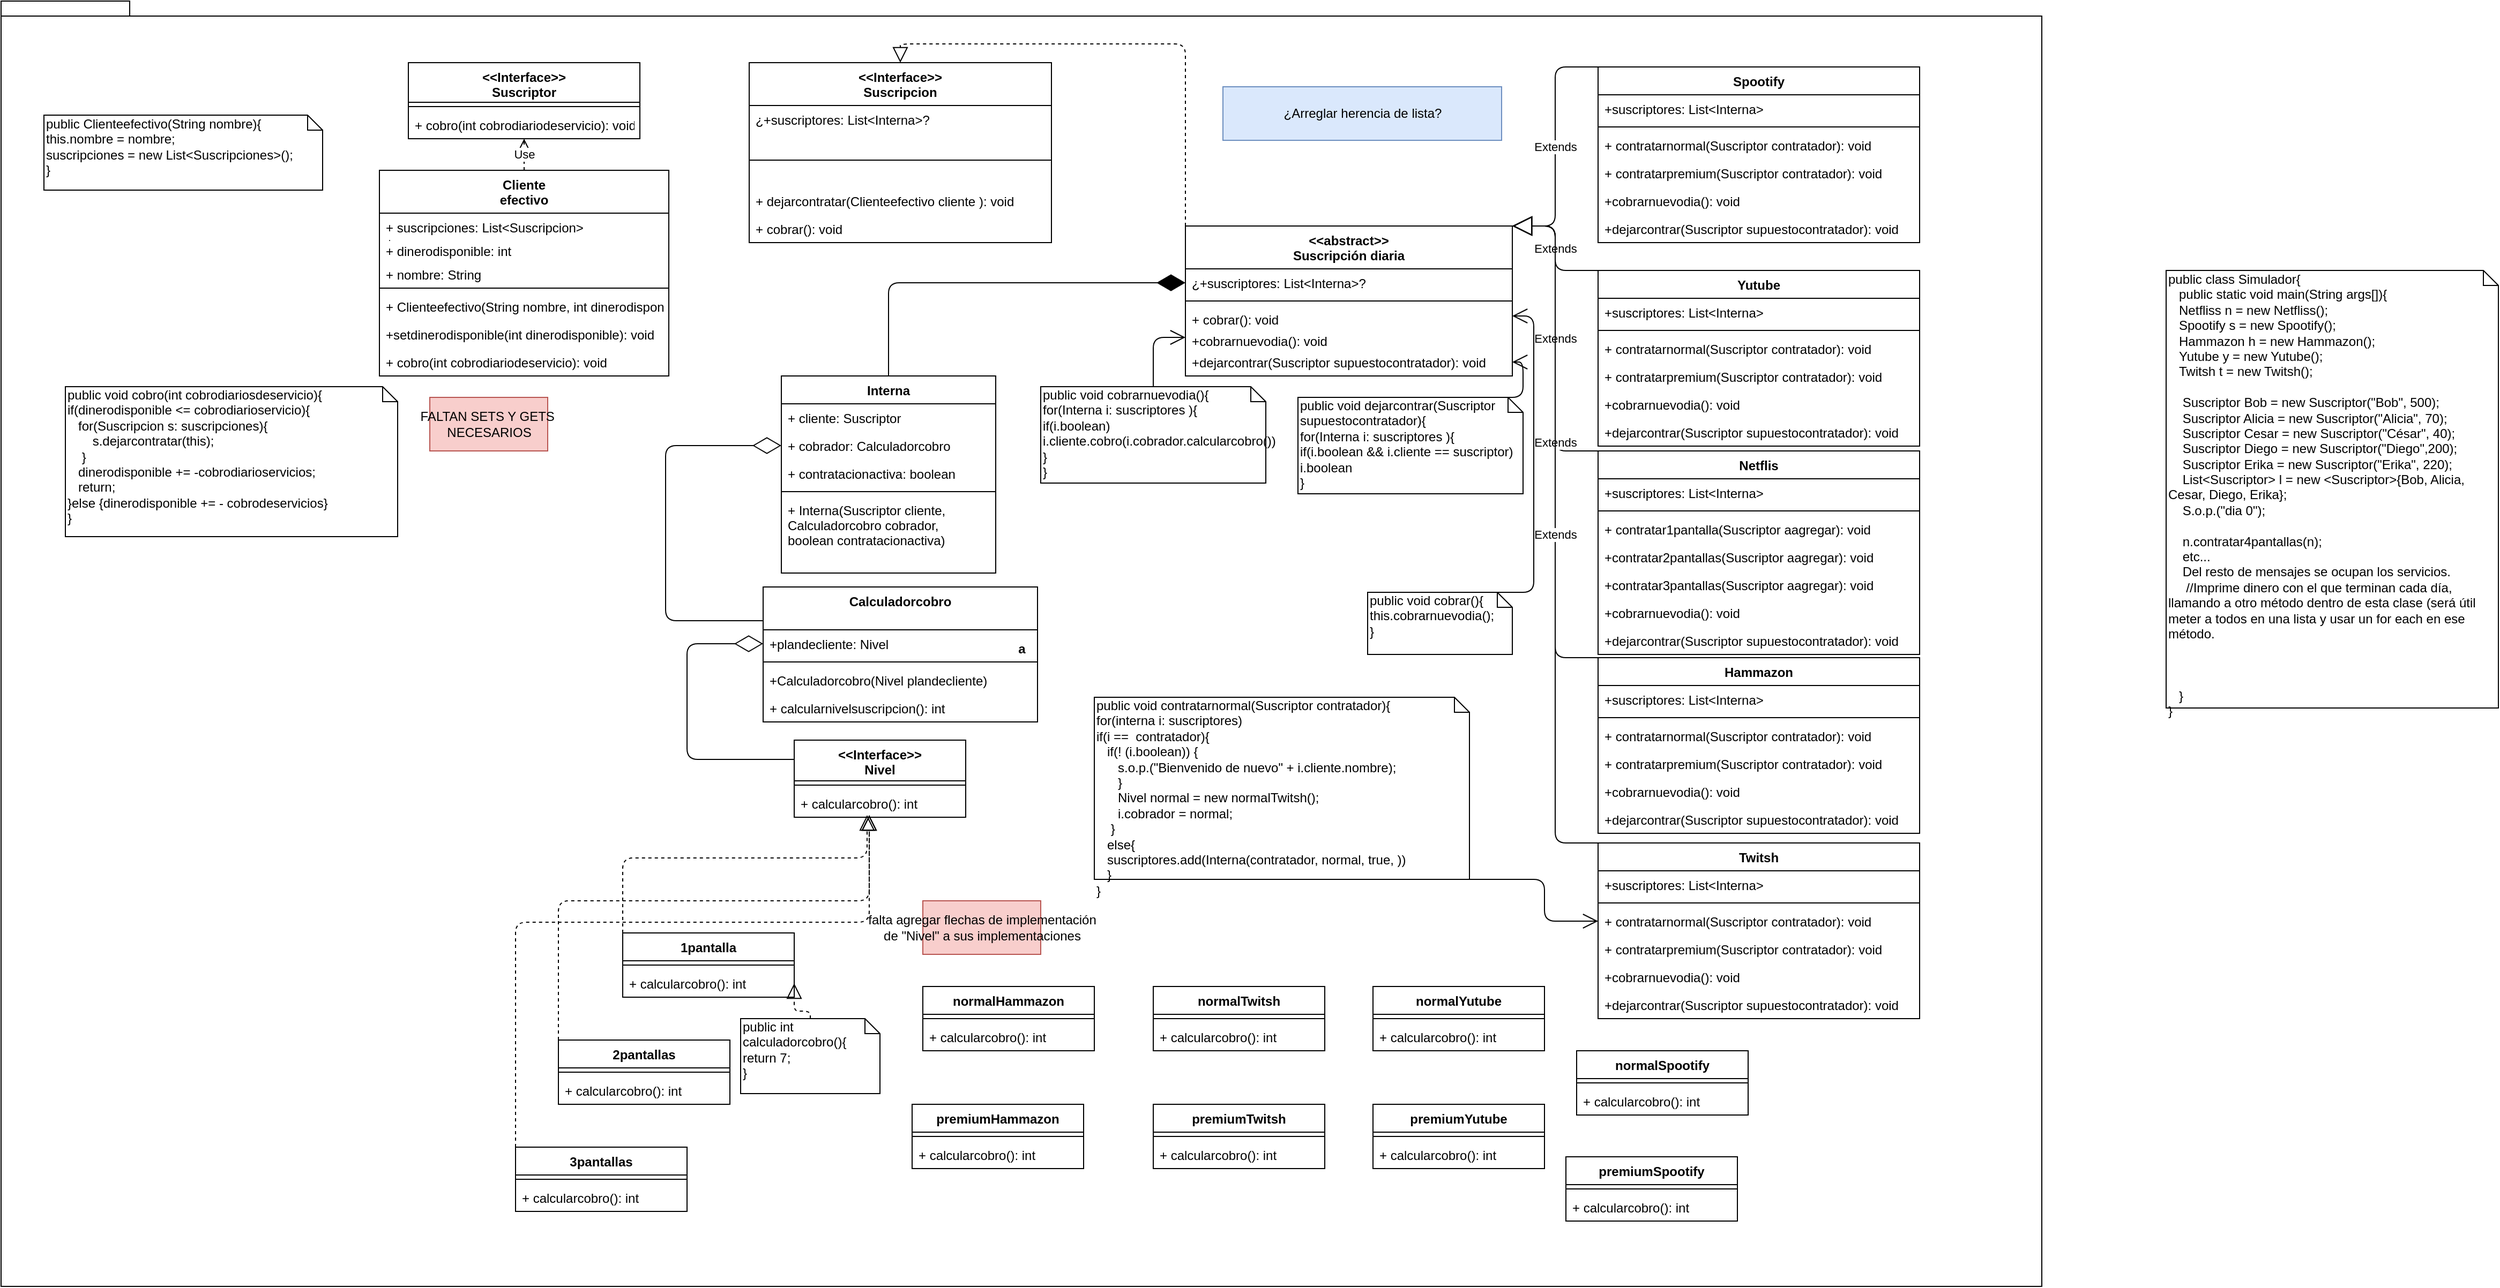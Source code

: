 <mxfile version="13.6.2" type="device"><diagram id="C5RBs43oDa-KdzZeNtuy" name="Page-1"><mxGraphModel dx="640" dy="402" grid="1" gridSize="10" guides="1" tooltips="1" connect="1" arrows="1" fold="1" page="1" pageScale="1" pageWidth="827" pageHeight="1169" math="0" shadow="0"><root><mxCell id="WIyWlLk6GJQsqaUBKTNV-0"/><mxCell id="WIyWlLk6GJQsqaUBKTNV-1" parent="WIyWlLk6GJQsqaUBKTNV-0"/><mxCell id="seJp1CUH6PUknNEyQA05-0" value="a" style="shape=folder;fontStyle=1;spacingTop=10;tabWidth=40;tabHeight=14;tabPosition=left;html=1;" parent="WIyWlLk6GJQsqaUBKTNV-1" vertex="1"><mxGeometry x="80" y="90" width="1904" height="1200" as="geometry"/></mxCell><mxCell id="seJp1CUH6PUknNEyQA05-84" value="Use" style="endArrow=open;endSize=12;dashed=1;html=1;exitX=0.5;exitY=0;exitDx=0;exitDy=0;" parent="WIyWlLk6GJQsqaUBKTNV-1" source="seJp1CUH6PUknNEyQA05-51" target="seJp1CUH6PUknNEyQA05-43" edge="1"><mxGeometry width="160" relative="1" as="geometry"><mxPoint x="1010" y="320" as="sourcePoint"/><mxPoint x="1170" y="320" as="targetPoint"/></mxGeometry></mxCell><mxCell id="1PdT752486cN9ow1aZNK-30" value="" style="endArrow=diamondThin;endFill=0;endSize=24;html=1;entryX=0;entryY=0.5;entryDx=0;entryDy=0;edgeStyle=elbowEdgeStyle;elbow=vertical;exitX=0;exitY=0.25;exitDx=0;exitDy=0;" parent="WIyWlLk6GJQsqaUBKTNV-1" source="1PdT752486cN9ow1aZNK-26" target="1PdT752486cN9ow1aZNK-23" edge="1"><mxGeometry width="160" relative="1" as="geometry"><mxPoint x="840" y="530" as="sourcePoint"/><mxPoint x="1000" y="530" as="targetPoint"/><Array as="points"><mxPoint x="720" y="740"/><mxPoint x="760" y="780"/><mxPoint x="900" y="770"/><mxPoint x="700" y="740"/><mxPoint x="970" y="770"/><mxPoint x="770" y="730"/><mxPoint x="1010" y="770"/></Array></mxGeometry></mxCell><mxCell id="1PdT752486cN9ow1aZNK-31" value="" style="endArrow=diamondThin;endFill=0;endSize=24;html=1;exitX=0;exitY=0.25;exitDx=0;exitDy=0;entryX=0;entryY=0.5;entryDx=0;entryDy=0;edgeStyle=elbowEdgeStyle;" parent="WIyWlLk6GJQsqaUBKTNV-1" source="1PdT752486cN9ow1aZNK-22" target="1PdT752486cN9ow1aZNK-16" edge="1"><mxGeometry width="160" relative="1" as="geometry"><mxPoint x="840" y="530" as="sourcePoint"/><mxPoint x="1000" y="530" as="targetPoint"/><Array as="points"><mxPoint x="700" y="600"/></Array></mxGeometry></mxCell><mxCell id="seJp1CUH6PUknNEyQA05-26" value="&lt;&lt;Interface&gt;&gt;&#10;Suscripcion" style="swimlane;fontStyle=1;align=center;verticalAlign=top;childLayout=stackLayout;horizontal=1;startSize=40;horizontalStack=0;resizeParent=1;resizeParentMax=0;resizeLast=0;collapsible=1;marginBottom=0;" parent="WIyWlLk6GJQsqaUBKTNV-1" vertex="1"><mxGeometry x="778" y="147.5" width="282" height="168" as="geometry"><mxRectangle x="778" y="192" width="110" height="58" as="alternateBounds"/></mxGeometry></mxCell><mxCell id="CevSqDJpYo1DZU9bC7BM-71" value="¿+suscriptores: List&lt;Interna&gt;?" style="text;strokeColor=none;fillColor=none;align=left;verticalAlign=top;spacingLeft=4;spacingRight=4;overflow=hidden;rotatable=0;points=[[0,0.5],[1,0.5]];portConstraint=eastwest;" parent="seJp1CUH6PUknNEyQA05-26" vertex="1"><mxGeometry y="40" width="282" height="26" as="geometry"/></mxCell><mxCell id="seJp1CUH6PUknNEyQA05-28" value="" style="line;strokeWidth=1;fillColor=none;align=left;verticalAlign=middle;spacingTop=-1;spacingLeft=3;spacingRight=3;rotatable=0;labelPosition=right;points=[];portConstraint=eastwest;" parent="seJp1CUH6PUknNEyQA05-26" vertex="1"><mxGeometry y="66" width="282" height="50" as="geometry"/></mxCell><mxCell id="seJp1CUH6PUknNEyQA05-29" value="+ dejarcontratar(Clienteefectivo cliente ): void" style="text;strokeColor=none;fillColor=none;align=left;verticalAlign=top;spacingLeft=4;spacingRight=4;overflow=hidden;rotatable=0;points=[[0,0.5],[1,0.5]];portConstraint=eastwest;" parent="seJp1CUH6PUknNEyQA05-26" vertex="1"><mxGeometry y="116" width="282" height="26" as="geometry"/></mxCell><mxCell id="seJp1CUH6PUknNEyQA05-30" value="+ cobrar(): void" style="text;strokeColor=none;fillColor=none;align=left;verticalAlign=top;spacingLeft=4;spacingRight=4;overflow=hidden;rotatable=0;points=[[0,0.5],[1,0.5]];portConstraint=eastwest;" parent="seJp1CUH6PUknNEyQA05-26" vertex="1"><mxGeometry y="142" width="282" height="26" as="geometry"/></mxCell><mxCell id="seJp1CUH6PUknNEyQA05-47" value="Yutube" style="swimlane;fontStyle=1;align=center;verticalAlign=top;childLayout=stackLayout;horizontal=1;startSize=26;horizontalStack=0;resizeParent=1;resizeParentMax=0;resizeLast=0;collapsible=1;marginBottom=0;" parent="WIyWlLk6GJQsqaUBKTNV-1" vertex="1"><mxGeometry x="1570" y="341.5" width="300" height="164" as="geometry"/></mxCell><mxCell id="CevSqDJpYo1DZU9bC7BM-73" value="+suscriptores: List&lt;Interna&gt;" style="text;strokeColor=none;fillColor=none;align=left;verticalAlign=top;spacingLeft=4;spacingRight=4;overflow=hidden;rotatable=0;points=[[0,0.5],[1,0.5]];portConstraint=eastwest;" parent="seJp1CUH6PUknNEyQA05-47" vertex="1"><mxGeometry y="26" width="300" height="26" as="geometry"/></mxCell><mxCell id="seJp1CUH6PUknNEyQA05-49" value="" style="line;strokeWidth=1;fillColor=none;align=left;verticalAlign=middle;spacingTop=-1;spacingLeft=3;spacingRight=3;rotatable=0;labelPosition=right;points=[];portConstraint=eastwest;" parent="seJp1CUH6PUknNEyQA05-47" vertex="1"><mxGeometry y="52" width="300" height="8" as="geometry"/></mxCell><mxCell id="CevSqDJpYo1DZU9bC7BM-19" value="+ contratarnormal(Suscriptor contratador): void" style="text;strokeColor=none;fillColor=none;align=left;verticalAlign=top;spacingLeft=4;spacingRight=4;overflow=hidden;rotatable=0;points=[[0,0.5],[1,0.5]];portConstraint=eastwest;" parent="seJp1CUH6PUknNEyQA05-47" vertex="1"><mxGeometry y="60" width="300" height="26" as="geometry"/></mxCell><mxCell id="CevSqDJpYo1DZU9bC7BM-20" value="+ contratarpremium(Suscriptor contratador): void" style="text;strokeColor=none;fillColor=none;align=left;verticalAlign=top;spacingLeft=4;spacingRight=4;overflow=hidden;rotatable=0;points=[[0,0.5],[1,0.5]];portConstraint=eastwest;" parent="seJp1CUH6PUknNEyQA05-47" vertex="1"><mxGeometry y="86" width="300" height="26" as="geometry"/></mxCell><mxCell id="CevSqDJpYo1DZU9bC7BM-104" value="+cobrarnuevodia(): void" style="text;strokeColor=none;fillColor=none;align=left;verticalAlign=top;spacingLeft=4;spacingRight=4;overflow=hidden;rotatable=0;points=[[0,0.5],[1,0.5]];portConstraint=eastwest;" parent="seJp1CUH6PUknNEyQA05-47" vertex="1"><mxGeometry y="112" width="300" height="26" as="geometry"/></mxCell><mxCell id="CevSqDJpYo1DZU9bC7BM-112" value="+dejarcontrar(Suscriptor supuestocontratador): void" style="text;strokeColor=none;fillColor=none;align=left;verticalAlign=top;spacingLeft=4;spacingRight=4;overflow=hidden;rotatable=0;points=[[0,0.5],[1,0.5]];portConstraint=eastwest;" parent="seJp1CUH6PUknNEyQA05-47" vertex="1"><mxGeometry y="138" width="300" height="26" as="geometry"/></mxCell><mxCell id="seJp1CUH6PUknNEyQA05-35" value="Spootify" style="swimlane;fontStyle=1;align=center;verticalAlign=top;childLayout=stackLayout;horizontal=1;startSize=26;horizontalStack=0;resizeParent=1;resizeParentMax=0;resizeLast=0;collapsible=1;marginBottom=0;" parent="WIyWlLk6GJQsqaUBKTNV-1" vertex="1"><mxGeometry x="1570" y="151.5" width="300" height="164" as="geometry"/></mxCell><mxCell id="CevSqDJpYo1DZU9bC7BM-72" value="+suscriptores: List&lt;Interna&gt;" style="text;strokeColor=none;fillColor=none;align=left;verticalAlign=top;spacingLeft=4;spacingRight=4;overflow=hidden;rotatable=0;points=[[0,0.5],[1,0.5]];portConstraint=eastwest;" parent="seJp1CUH6PUknNEyQA05-35" vertex="1"><mxGeometry y="26" width="300" height="26" as="geometry"/></mxCell><mxCell id="seJp1CUH6PUknNEyQA05-37" value="" style="line;strokeWidth=1;fillColor=none;align=left;verticalAlign=middle;spacingTop=-1;spacingLeft=3;spacingRight=3;rotatable=0;labelPosition=right;points=[];portConstraint=eastwest;" parent="seJp1CUH6PUknNEyQA05-35" vertex="1"><mxGeometry y="52" width="300" height="8" as="geometry"/></mxCell><mxCell id="CevSqDJpYo1DZU9bC7BM-18" value="+ contratarnormal(Suscriptor contratador): void" style="text;strokeColor=none;fillColor=none;align=left;verticalAlign=top;spacingLeft=4;spacingRight=4;overflow=hidden;rotatable=0;points=[[0,0.5],[1,0.5]];portConstraint=eastwest;" parent="seJp1CUH6PUknNEyQA05-35" vertex="1"><mxGeometry y="60" width="300" height="26" as="geometry"/></mxCell><mxCell id="CevSqDJpYo1DZU9bC7BM-17" value="+ contratarpremium(Suscriptor contratador): void" style="text;strokeColor=none;fillColor=none;align=left;verticalAlign=top;spacingLeft=4;spacingRight=4;overflow=hidden;rotatable=0;points=[[0,0.5],[1,0.5]];portConstraint=eastwest;" parent="seJp1CUH6PUknNEyQA05-35" vertex="1"><mxGeometry y="86" width="300" height="26" as="geometry"/></mxCell><mxCell id="CevSqDJpYo1DZU9bC7BM-106" value="+cobrarnuevodia(): void" style="text;strokeColor=none;fillColor=none;align=left;verticalAlign=top;spacingLeft=4;spacingRight=4;overflow=hidden;rotatable=0;points=[[0,0.5],[1,0.5]];portConstraint=eastwest;" parent="seJp1CUH6PUknNEyQA05-35" vertex="1"><mxGeometry y="112" width="300" height="26" as="geometry"/></mxCell><mxCell id="CevSqDJpYo1DZU9bC7BM-113" value="+dejarcontrar(Suscriptor supuestocontratador): void" style="text;strokeColor=none;fillColor=none;align=left;verticalAlign=top;spacingLeft=4;spacingRight=4;overflow=hidden;rotatable=0;points=[[0,0.5],[1,0.5]];portConstraint=eastwest;" parent="seJp1CUH6PUknNEyQA05-35" vertex="1"><mxGeometry y="138" width="300" height="26" as="geometry"/></mxCell><mxCell id="1PdT752486cN9ow1aZNK-32" value="1pantalla" style="swimlane;fontStyle=1;align=center;verticalAlign=top;childLayout=stackLayout;horizontal=1;startSize=26;horizontalStack=0;resizeParent=1;resizeParentMax=0;resizeLast=0;collapsible=1;marginBottom=0;" parent="WIyWlLk6GJQsqaUBKTNV-1" vertex="1"><mxGeometry x="660" y="960" width="160" height="60" as="geometry"/></mxCell><mxCell id="1PdT752486cN9ow1aZNK-34" value="" style="line;strokeWidth=1;fillColor=none;align=left;verticalAlign=middle;spacingTop=-1;spacingLeft=3;spacingRight=3;rotatable=0;labelPosition=right;points=[];portConstraint=eastwest;" parent="1PdT752486cN9ow1aZNK-32" vertex="1"><mxGeometry y="26" width="160" height="8" as="geometry"/></mxCell><mxCell id="1PdT752486cN9ow1aZNK-35" value="+ calcularcobro(): int" style="text;strokeColor=none;fillColor=none;align=left;verticalAlign=top;spacingLeft=4;spacingRight=4;overflow=hidden;rotatable=0;points=[[0,0.5],[1,0.5]];portConstraint=eastwest;" parent="1PdT752486cN9ow1aZNK-32" vertex="1"><mxGeometry y="34" width="160" height="26" as="geometry"/></mxCell><mxCell id="seJp1CUH6PUknNEyQA05-43" value="&lt;&lt;Interface&gt;&gt;&#10;Suscriptor" style="swimlane;fontStyle=1;align=center;verticalAlign=top;childLayout=stackLayout;horizontal=1;startSize=37;horizontalStack=0;resizeParent=1;resizeParentMax=0;resizeLast=0;collapsible=1;marginBottom=0;" parent="WIyWlLk6GJQsqaUBKTNV-1" vertex="1"><mxGeometry x="460" y="147.5" width="216" height="71" as="geometry"/></mxCell><mxCell id="seJp1CUH6PUknNEyQA05-45" value="" style="line;strokeWidth=1;fillColor=none;align=left;verticalAlign=middle;spacingTop=-1;spacingLeft=3;spacingRight=3;rotatable=0;labelPosition=right;points=[];portConstraint=eastwest;" parent="seJp1CUH6PUknNEyQA05-43" vertex="1"><mxGeometry y="37" width="216" height="8" as="geometry"/></mxCell><mxCell id="seJp1CUH6PUknNEyQA05-46" value="+ cobro(int cobrodiariodeservicio): void" style="text;strokeColor=none;fillColor=none;align=left;verticalAlign=top;spacingLeft=4;spacingRight=4;overflow=hidden;rotatable=0;points=[[0,0.5],[1,0.5]];portConstraint=eastwest;" parent="seJp1CUH6PUknNEyQA05-43" vertex="1"><mxGeometry y="45" width="216" height="26" as="geometry"/></mxCell><mxCell id="seJp1CUH6PUknNEyQA05-51" value="Cliente&#10;efectivo" style="swimlane;fontStyle=1;align=center;verticalAlign=top;childLayout=stackLayout;horizontal=1;startSize=40;horizontalStack=0;resizeParent=1;resizeParentMax=0;resizeLast=0;collapsible=1;marginBottom=0;" parent="WIyWlLk6GJQsqaUBKTNV-1" vertex="1"><mxGeometry x="433" y="248" width="270" height="192" as="geometry"/></mxCell><mxCell id="seJp1CUH6PUknNEyQA05-52" value="+ suscripciones: List&lt;Suscripcion&gt;&#10;+&#10;" style="text;strokeColor=none;fillColor=none;align=left;verticalAlign=top;spacingLeft=4;spacingRight=4;overflow=hidden;rotatable=0;points=[[0,0.5],[1,0.5]];portConstraint=eastwest;" parent="seJp1CUH6PUknNEyQA05-51" vertex="1"><mxGeometry y="40" width="270" height="22" as="geometry"/></mxCell><mxCell id="1PdT752486cN9ow1aZNK-65" value="+ dinerodisponible: int" style="text;strokeColor=none;fillColor=none;align=left;verticalAlign=top;spacingLeft=4;spacingRight=4;overflow=hidden;rotatable=0;points=[[0,0.5],[1,0.5]];portConstraint=eastwest;" parent="seJp1CUH6PUknNEyQA05-51" vertex="1"><mxGeometry y="62" width="270" height="22" as="geometry"/></mxCell><mxCell id="1PdT752486cN9ow1aZNK-66" value="+ nombre: String" style="text;strokeColor=none;fillColor=none;align=left;verticalAlign=top;spacingLeft=4;spacingRight=4;overflow=hidden;rotatable=0;points=[[0,0.5],[1,0.5]];portConstraint=eastwest;" parent="seJp1CUH6PUknNEyQA05-51" vertex="1"><mxGeometry y="84" width="270" height="22" as="geometry"/></mxCell><mxCell id="seJp1CUH6PUknNEyQA05-53" value="" style="line;strokeWidth=1;fillColor=none;align=left;verticalAlign=middle;spacingTop=-1;spacingLeft=3;spacingRight=3;rotatable=0;labelPosition=right;points=[];portConstraint=eastwest;" parent="seJp1CUH6PUknNEyQA05-51" vertex="1"><mxGeometry y="106" width="270" height="8" as="geometry"/></mxCell><mxCell id="seJp1CUH6PUknNEyQA05-54" value="+ Clienteefectivo(String nombre, int dinerodisponible)" style="text;strokeColor=none;fillColor=none;align=left;verticalAlign=top;spacingLeft=4;spacingRight=4;overflow=hidden;rotatable=0;points=[[0,0.5],[1,0.5]];portConstraint=eastwest;" parent="seJp1CUH6PUknNEyQA05-51" vertex="1"><mxGeometry y="114" width="270" height="26" as="geometry"/></mxCell><mxCell id="1PdT752486cN9ow1aZNK-67" value="+setdinerodisponible(int dinerodisponible): void" style="text;strokeColor=none;fillColor=none;align=left;verticalAlign=top;spacingLeft=4;spacingRight=4;overflow=hidden;rotatable=0;points=[[0,0.5],[1,0.5]];portConstraint=eastwest;" parent="seJp1CUH6PUknNEyQA05-51" vertex="1"><mxGeometry y="140" width="270" height="26" as="geometry"/></mxCell><mxCell id="CevSqDJpYo1DZU9bC7BM-14" value="+ cobro(int cobrodiariodeservicio): void" style="text;strokeColor=none;fillColor=none;align=left;verticalAlign=top;spacingLeft=4;spacingRight=4;overflow=hidden;rotatable=0;points=[[0,0.5],[1,0.5]];portConstraint=eastwest;" parent="seJp1CUH6PUknNEyQA05-51" vertex="1"><mxGeometry y="166" width="270" height="26" as="geometry"/></mxCell><mxCell id="1PdT752486cN9ow1aZNK-44" value="public int calculadorcobro(){&lt;br&gt;return 7;&lt;br&gt;}" style="shape=note;whiteSpace=wrap;html=1;size=14;verticalAlign=top;align=left;spacingTop=-6;" parent="WIyWlLk6GJQsqaUBKTNV-1" vertex="1"><mxGeometry x="770" y="1040" width="130" height="70" as="geometry"/></mxCell><mxCell id="1PdT752486cN9ow1aZNK-45" value="" style="endArrow=block;dashed=1;endFill=0;endSize=12;html=1;exitX=0.5;exitY=0;exitDx=0;exitDy=0;exitPerimeter=0;entryX=1;entryY=0.5;entryDx=0;entryDy=0;edgeStyle=elbowEdgeStyle;elbow=vertical;" parent="WIyWlLk6GJQsqaUBKTNV-1" source="1PdT752486cN9ow1aZNK-44" target="1PdT752486cN9ow1aZNK-35" edge="1"><mxGeometry width="160" relative="1" as="geometry"><mxPoint x="680" y="1050" as="sourcePoint"/><mxPoint x="840" y="1050" as="targetPoint"/><Array as="points"><mxPoint x="860" y="1033"/><mxPoint x="750" y="1050"/></Array></mxGeometry></mxCell><mxCell id="1PdT752486cN9ow1aZNK-46" value="" style="endArrow=block;dashed=1;endFill=0;endSize=12;html=1;exitX=0;exitY=0;exitDx=0;exitDy=0;edgeStyle=elbowEdgeStyle;elbow=vertical;" parent="WIyWlLk6GJQsqaUBKTNV-1" source="1PdT752486cN9ow1aZNK-32" edge="1"><mxGeometry width="160" relative="1" as="geometry"><mxPoint x="910" y="940" as="sourcePoint"/><mxPoint x="888" y="850" as="targetPoint"/><Array as="points"><mxPoint x="790" y="890"/></Array></mxGeometry></mxCell><mxCell id="1PdT752486cN9ow1aZNK-47" value="" style="endArrow=block;dashed=1;endFill=0;endSize=12;html=1;exitX=0;exitY=0;exitDx=0;exitDy=0;edgeStyle=elbowEdgeStyle;elbow=vertical;" parent="WIyWlLk6GJQsqaUBKTNV-1" source="1PdT752486cN9ow1aZNK-36" edge="1"><mxGeometry width="160" relative="1" as="geometry"><mxPoint x="910" y="940" as="sourcePoint"/><mxPoint x="890" y="850" as="targetPoint"/><Array as="points"><mxPoint x="650" y="930"/></Array></mxGeometry></mxCell><mxCell id="1PdT752486cN9ow1aZNK-36" value="2pantallas" style="swimlane;fontStyle=1;align=center;verticalAlign=top;childLayout=stackLayout;horizontal=1;startSize=26;horizontalStack=0;resizeParent=1;resizeParentMax=0;resizeLast=0;collapsible=1;marginBottom=0;" parent="WIyWlLk6GJQsqaUBKTNV-1" vertex="1"><mxGeometry x="600" y="1060" width="160" height="60" as="geometry"/></mxCell><mxCell id="1PdT752486cN9ow1aZNK-38" value="" style="line;strokeWidth=1;fillColor=none;align=left;verticalAlign=middle;spacingTop=-1;spacingLeft=3;spacingRight=3;rotatable=0;labelPosition=right;points=[];portConstraint=eastwest;" parent="1PdT752486cN9ow1aZNK-36" vertex="1"><mxGeometry y="26" width="160" height="8" as="geometry"/></mxCell><mxCell id="1PdT752486cN9ow1aZNK-62" value="+ calcularcobro(): int" style="text;strokeColor=none;fillColor=none;align=left;verticalAlign=top;spacingLeft=4;spacingRight=4;overflow=hidden;rotatable=0;points=[[0,0.5],[1,0.5]];portConstraint=eastwest;" parent="1PdT752486cN9ow1aZNK-36" vertex="1"><mxGeometry y="34" width="160" height="26" as="geometry"/></mxCell><mxCell id="seJp1CUH6PUknNEyQA05-22" value="Netflis" style="swimlane;fontStyle=1;align=center;verticalAlign=top;childLayout=stackLayout;horizontal=1;startSize=26;horizontalStack=0;resizeParent=1;resizeParentMax=0;resizeLast=0;collapsible=1;marginBottom=0;" parent="WIyWlLk6GJQsqaUBKTNV-1" vertex="1"><mxGeometry x="1570" y="510" width="300" height="190" as="geometry"/></mxCell><mxCell id="CevSqDJpYo1DZU9bC7BM-22" value="+suscriptores: List&lt;Interna&gt;" style="text;strokeColor=none;fillColor=none;align=left;verticalAlign=top;spacingLeft=4;spacingRight=4;overflow=hidden;rotatable=0;points=[[0,0.5],[1,0.5]];portConstraint=eastwest;" parent="seJp1CUH6PUknNEyQA05-22" vertex="1"><mxGeometry y="26" width="300" height="26" as="geometry"/></mxCell><mxCell id="seJp1CUH6PUknNEyQA05-24" value="" style="line;strokeWidth=1;fillColor=none;align=left;verticalAlign=middle;spacingTop=-1;spacingLeft=3;spacingRight=3;rotatable=0;labelPosition=right;points=[];portConstraint=eastwest;" parent="seJp1CUH6PUknNEyQA05-22" vertex="1"><mxGeometry y="52" width="300" height="8" as="geometry"/></mxCell><mxCell id="seJp1CUH6PUknNEyQA05-25" value="+ contratar1pantalla(Suscriptor aagregar): void&#10;&#10;&#10;&#10;" style="text;strokeColor=none;fillColor=none;align=left;verticalAlign=top;spacingLeft=4;spacingRight=4;overflow=hidden;rotatable=0;points=[[0,0.5],[1,0.5]];portConstraint=eastwest;" parent="seJp1CUH6PUknNEyQA05-22" vertex="1"><mxGeometry y="60" width="300" height="26" as="geometry"/></mxCell><mxCell id="1PdT752486cN9ow1aZNK-55" value="+contratar2pantallas(Suscriptor aagregar): void" style="text;strokeColor=none;fillColor=none;align=left;verticalAlign=top;spacingLeft=4;spacingRight=4;overflow=hidden;rotatable=0;points=[[0,0.5],[1,0.5]];portConstraint=eastwest;" parent="seJp1CUH6PUknNEyQA05-22" vertex="1"><mxGeometry y="86" width="300" height="26" as="geometry"/></mxCell><mxCell id="1PdT752486cN9ow1aZNK-56" value="+contratar3pantallas(Suscriptor aagregar): void" style="text;strokeColor=none;fillColor=none;align=left;verticalAlign=top;spacingLeft=4;spacingRight=4;overflow=hidden;rotatable=0;points=[[0,0.5],[1,0.5]];portConstraint=eastwest;" parent="seJp1CUH6PUknNEyQA05-22" vertex="1"><mxGeometry y="112" width="300" height="26" as="geometry"/></mxCell><mxCell id="CevSqDJpYo1DZU9bC7BM-107" value="+cobrarnuevodia(): void" style="text;strokeColor=none;fillColor=none;align=left;verticalAlign=top;spacingLeft=4;spacingRight=4;overflow=hidden;rotatable=0;points=[[0,0.5],[1,0.5]];portConstraint=eastwest;" parent="seJp1CUH6PUknNEyQA05-22" vertex="1"><mxGeometry y="138" width="300" height="26" as="geometry"/></mxCell><mxCell id="1PdT752486cN9ow1aZNK-57" value="+dejarcontrar(Suscriptor supuestocontratador): void" style="text;strokeColor=none;fillColor=none;align=left;verticalAlign=top;spacingLeft=4;spacingRight=4;overflow=hidden;rotatable=0;points=[[0,0.5],[1,0.5]];portConstraint=eastwest;" parent="seJp1CUH6PUknNEyQA05-22" vertex="1"><mxGeometry y="164" width="300" height="26" as="geometry"/></mxCell><mxCell id="CevSqDJpYo1DZU9bC7BM-79" value="&lt;&lt;abstract&gt;&gt;&#10;Suscripción diaria&#10;" style="swimlane;fontStyle=1;align=center;verticalAlign=top;childLayout=stackLayout;horizontal=1;startSize=40;horizontalStack=0;resizeParent=1;resizeParentMax=0;resizeLast=0;collapsible=1;marginBottom=0;" parent="WIyWlLk6GJQsqaUBKTNV-1" vertex="1"><mxGeometry x="1185" y="300" width="305" height="140" as="geometry"/></mxCell><mxCell id="CevSqDJpYo1DZU9bC7BM-83" value="¿+suscriptores: List&lt;Interna&gt;?" style="text;strokeColor=none;fillColor=none;align=left;verticalAlign=top;spacingLeft=4;spacingRight=4;overflow=hidden;rotatable=0;points=[[0,0.5],[1,0.5]];portConstraint=eastwest;" parent="CevSqDJpYo1DZU9bC7BM-79" vertex="1"><mxGeometry y="40" width="305" height="26" as="geometry"/></mxCell><mxCell id="CevSqDJpYo1DZU9bC7BM-81" value="" style="line;strokeWidth=1;fillColor=none;align=left;verticalAlign=middle;spacingTop=-1;spacingLeft=3;spacingRight=3;rotatable=0;labelPosition=right;points=[];portConstraint=eastwest;" parent="CevSqDJpYo1DZU9bC7BM-79" vertex="1"><mxGeometry y="66" width="305" height="8" as="geometry"/></mxCell><mxCell id="CevSqDJpYo1DZU9bC7BM-82" value="+ cobrar(): void&#10;" style="text;strokeColor=none;fillColor=none;align=left;verticalAlign=top;spacingLeft=4;spacingRight=4;overflow=hidden;rotatable=0;points=[[0,0.5],[1,0.5]];portConstraint=eastwest;" parent="CevSqDJpYo1DZU9bC7BM-79" vertex="1"><mxGeometry y="74" width="305" height="20" as="geometry"/></mxCell><mxCell id="CevSqDJpYo1DZU9bC7BM-86" value="+cobrarnuevodia(): void" style="text;strokeColor=none;fillColor=none;align=left;verticalAlign=top;spacingLeft=4;spacingRight=4;overflow=hidden;rotatable=0;points=[[0,0.5],[1,0.5]];portConstraint=eastwest;" parent="CevSqDJpYo1DZU9bC7BM-79" vertex="1"><mxGeometry y="94" width="305" height="20" as="geometry"/></mxCell><mxCell id="CevSqDJpYo1DZU9bC7BM-116" value="+dejarcontrar(Suscriptor supuestocontratador): void" style="text;strokeColor=none;fillColor=none;align=left;verticalAlign=top;spacingLeft=4;spacingRight=4;overflow=hidden;rotatable=0;points=[[0,0.5],[1,0.5]];portConstraint=eastwest;" parent="CevSqDJpYo1DZU9bC7BM-79" vertex="1"><mxGeometry y="114" width="305" height="26" as="geometry"/></mxCell><mxCell id="1PdT752486cN9ow1aZNK-40" value="3pantallas" style="swimlane;fontStyle=1;align=center;verticalAlign=top;childLayout=stackLayout;horizontal=1;startSize=26;horizontalStack=0;resizeParent=1;resizeParentMax=0;resizeLast=0;collapsible=1;marginBottom=0;" parent="WIyWlLk6GJQsqaUBKTNV-1" vertex="1"><mxGeometry x="560" y="1160" width="160" height="60" as="geometry"/></mxCell><mxCell id="1PdT752486cN9ow1aZNK-42" value="" style="line;strokeWidth=1;fillColor=none;align=left;verticalAlign=middle;spacingTop=-1;spacingLeft=3;spacingRight=3;rotatable=0;labelPosition=right;points=[];portConstraint=eastwest;" parent="1PdT752486cN9ow1aZNK-40" vertex="1"><mxGeometry y="26" width="160" height="8" as="geometry"/></mxCell><mxCell id="1PdT752486cN9ow1aZNK-63" value="+ calcularcobro(): int" style="text;strokeColor=none;fillColor=none;align=left;verticalAlign=top;spacingLeft=4;spacingRight=4;overflow=hidden;rotatable=0;points=[[0,0.5],[1,0.5]];portConstraint=eastwest;" parent="1PdT752486cN9ow1aZNK-40" vertex="1"><mxGeometry y="34" width="160" height="26" as="geometry"/></mxCell><mxCell id="1PdT752486cN9ow1aZNK-48" value="" style="endArrow=block;dashed=1;endFill=0;endSize=12;html=1;exitX=0;exitY=0;exitDx=0;exitDy=0;edgeStyle=elbowEdgeStyle;elbow=vertical;" parent="WIyWlLk6GJQsqaUBKTNV-1" source="1PdT752486cN9ow1aZNK-40" edge="1"><mxGeometry width="160" relative="1" as="geometry"><mxPoint x="910" y="940" as="sourcePoint"/><mxPoint x="890" y="850" as="targetPoint"/><Array as="points"><mxPoint x="730" y="950"/></Array></mxGeometry></mxCell><mxCell id="CevSqDJpYo1DZU9bC7BM-0" value="&lt;span&gt;public Clienteefectivo(String nombre){&lt;br&gt;this.nombre = nombre;&lt;br&gt;suscripciones = new List&amp;lt;Suscripciones&amp;gt;();&lt;br&gt;}&lt;br&gt;&lt;/span&gt;" style="shape=note;whiteSpace=wrap;html=1;size=14;verticalAlign=top;align=left;spacingTop=-6;" parent="WIyWlLk6GJQsqaUBKTNV-1" vertex="1"><mxGeometry x="120" y="196.5" width="260" height="70" as="geometry"/></mxCell><mxCell id="CevSqDJpYo1DZU9bC7BM-5" value="FALTAN SETS Y GETS&amp;nbsp;&lt;br&gt;NECESARIOS" style="html=1;fillColor=#f8cecc;strokeColor=#b85450;" parent="WIyWlLk6GJQsqaUBKTNV-1" vertex="1"><mxGeometry x="480" y="460" width="110" height="50" as="geometry"/></mxCell><mxCell id="CevSqDJpYo1DZU9bC7BM-8" value="Interna" style="swimlane;fontStyle=1;align=center;verticalAlign=top;childLayout=stackLayout;horizontal=1;startSize=26;horizontalStack=0;resizeParent=1;resizeParentMax=0;resizeLast=0;collapsible=1;marginBottom=0;" parent="WIyWlLk6GJQsqaUBKTNV-1" vertex="1"><mxGeometry x="808" y="440" width="200" height="184" as="geometry"/></mxCell><mxCell id="1PdT752486cN9ow1aZNK-13" value="+ cliente: Suscriptor" style="text;strokeColor=none;fillColor=none;align=left;verticalAlign=top;spacingLeft=4;spacingRight=4;overflow=hidden;rotatable=0;points=[[0,0.5],[1,0.5]];portConstraint=eastwest;" parent="CevSqDJpYo1DZU9bC7BM-8" vertex="1"><mxGeometry y="26" width="200" height="26" as="geometry"/></mxCell><mxCell id="1PdT752486cN9ow1aZNK-16" value="+ cobrador: Calculadorcobro" style="text;strokeColor=none;fillColor=none;align=left;verticalAlign=top;spacingLeft=4;spacingRight=4;overflow=hidden;rotatable=0;points=[[0,0.5],[1,0.5]];portConstraint=eastwest;" parent="CevSqDJpYo1DZU9bC7BM-8" vertex="1"><mxGeometry y="52" width="200" height="26" as="geometry"/></mxCell><mxCell id="1PdT752486cN9ow1aZNK-14" value="+ contratacionactiva: boolean" style="text;strokeColor=none;fillColor=none;align=left;verticalAlign=top;spacingLeft=4;spacingRight=4;overflow=hidden;rotatable=0;points=[[0,0.5],[1,0.5]];portConstraint=eastwest;" parent="CevSqDJpYo1DZU9bC7BM-8" vertex="1"><mxGeometry y="78" width="200" height="26" as="geometry"/></mxCell><mxCell id="CevSqDJpYo1DZU9bC7BM-10" value="" style="line;strokeWidth=1;fillColor=none;align=left;verticalAlign=middle;spacingTop=-1;spacingLeft=3;spacingRight=3;rotatable=0;labelPosition=right;points=[];portConstraint=eastwest;" parent="CevSqDJpYo1DZU9bC7BM-8" vertex="1"><mxGeometry y="104" width="200" height="8" as="geometry"/></mxCell><mxCell id="CevSqDJpYo1DZU9bC7BM-12" value="+ Interna(Suscriptor cliente, &#10;Calculadorcobro cobrador, &#10;boolean contratacionactiva)" style="text;strokeColor=none;fillColor=none;align=left;verticalAlign=top;spacingLeft=4;spacingRight=4;overflow=hidden;rotatable=0;points=[[0,0.5],[1,0.5]];portConstraint=eastwest;" parent="CevSqDJpYo1DZU9bC7BM-8" vertex="1"><mxGeometry y="112" width="200" height="72" as="geometry"/></mxCell><mxCell id="CevSqDJpYo1DZU9bC7BM-57" value="premiumHammazon" style="swimlane;fontStyle=1;align=center;verticalAlign=top;childLayout=stackLayout;horizontal=1;startSize=26;horizontalStack=0;resizeParent=1;resizeParentMax=0;resizeLast=0;collapsible=1;marginBottom=0;" parent="WIyWlLk6GJQsqaUBKTNV-1" vertex="1"><mxGeometry x="930" y="1120" width="160" height="60" as="geometry"/></mxCell><mxCell id="CevSqDJpYo1DZU9bC7BM-58" value="" style="line;strokeWidth=1;fillColor=none;align=left;verticalAlign=middle;spacingTop=-1;spacingLeft=3;spacingRight=3;rotatable=0;labelPosition=right;points=[];portConstraint=eastwest;" parent="CevSqDJpYo1DZU9bC7BM-57" vertex="1"><mxGeometry y="26" width="160" height="8" as="geometry"/></mxCell><mxCell id="CevSqDJpYo1DZU9bC7BM-59" value="+ calcularcobro(): int" style="text;strokeColor=none;fillColor=none;align=left;verticalAlign=top;spacingLeft=4;spacingRight=4;overflow=hidden;rotatable=0;points=[[0,0.5],[1,0.5]];portConstraint=eastwest;" parent="CevSqDJpYo1DZU9bC7BM-57" vertex="1"><mxGeometry y="34" width="160" height="26" as="geometry"/></mxCell><mxCell id="CevSqDJpYo1DZU9bC7BM-34" value="normalHammazon" style="swimlane;fontStyle=1;align=center;verticalAlign=top;childLayout=stackLayout;horizontal=1;startSize=26;horizontalStack=0;resizeParent=1;resizeParentMax=0;resizeLast=0;collapsible=1;marginBottom=0;" parent="WIyWlLk6GJQsqaUBKTNV-1" vertex="1"><mxGeometry x="940" y="1010" width="160" height="60" as="geometry"/></mxCell><mxCell id="CevSqDJpYo1DZU9bC7BM-36" value="" style="line;strokeWidth=1;fillColor=none;align=left;verticalAlign=middle;spacingTop=-1;spacingLeft=3;spacingRight=3;rotatable=0;labelPosition=right;points=[];portConstraint=eastwest;" parent="CevSqDJpYo1DZU9bC7BM-34" vertex="1"><mxGeometry y="26" width="160" height="8" as="geometry"/></mxCell><mxCell id="CevSqDJpYo1DZU9bC7BM-38" value="+ calcularcobro(): int" style="text;strokeColor=none;fillColor=none;align=left;verticalAlign=top;spacingLeft=4;spacingRight=4;overflow=hidden;rotatable=0;points=[[0,0.5],[1,0.5]];portConstraint=eastwest;" parent="CevSqDJpYo1DZU9bC7BM-34" vertex="1"><mxGeometry y="34" width="160" height="26" as="geometry"/></mxCell><mxCell id="CevSqDJpYo1DZU9bC7BM-60" value="premiumTwitsh" style="swimlane;fontStyle=1;align=center;verticalAlign=top;childLayout=stackLayout;horizontal=1;startSize=26;horizontalStack=0;resizeParent=1;resizeParentMax=0;resizeLast=0;collapsible=1;marginBottom=0;" parent="WIyWlLk6GJQsqaUBKTNV-1" vertex="1"><mxGeometry x="1155" y="1120" width="160" height="60" as="geometry"/></mxCell><mxCell id="CevSqDJpYo1DZU9bC7BM-61" value="" style="line;strokeWidth=1;fillColor=none;align=left;verticalAlign=middle;spacingTop=-1;spacingLeft=3;spacingRight=3;rotatable=0;labelPosition=right;points=[];portConstraint=eastwest;" parent="CevSqDJpYo1DZU9bC7BM-60" vertex="1"><mxGeometry y="26" width="160" height="8" as="geometry"/></mxCell><mxCell id="CevSqDJpYo1DZU9bC7BM-62" value="+ calcularcobro(): int" style="text;strokeColor=none;fillColor=none;align=left;verticalAlign=top;spacingLeft=4;spacingRight=4;overflow=hidden;rotatable=0;points=[[0,0.5],[1,0.5]];portConstraint=eastwest;" parent="CevSqDJpYo1DZU9bC7BM-60" vertex="1"><mxGeometry y="34" width="160" height="26" as="geometry"/></mxCell><mxCell id="CevSqDJpYo1DZU9bC7BM-39" value="normalTwitsh" style="swimlane;fontStyle=1;align=center;verticalAlign=top;childLayout=stackLayout;horizontal=1;startSize=26;horizontalStack=0;resizeParent=1;resizeParentMax=0;resizeLast=0;collapsible=1;marginBottom=0;" parent="WIyWlLk6GJQsqaUBKTNV-1" vertex="1"><mxGeometry x="1155" y="1010" width="160" height="60" as="geometry"/></mxCell><mxCell id="CevSqDJpYo1DZU9bC7BM-40" value="" style="line;strokeWidth=1;fillColor=none;align=left;verticalAlign=middle;spacingTop=-1;spacingLeft=3;spacingRight=3;rotatable=0;labelPosition=right;points=[];portConstraint=eastwest;" parent="CevSqDJpYo1DZU9bC7BM-39" vertex="1"><mxGeometry y="26" width="160" height="8" as="geometry"/></mxCell><mxCell id="CevSqDJpYo1DZU9bC7BM-41" value="+ calcularcobro(): int" style="text;strokeColor=none;fillColor=none;align=left;verticalAlign=top;spacingLeft=4;spacingRight=4;overflow=hidden;rotatable=0;points=[[0,0.5],[1,0.5]];portConstraint=eastwest;" parent="CevSqDJpYo1DZU9bC7BM-39" vertex="1"><mxGeometry y="34" width="160" height="26" as="geometry"/></mxCell><mxCell id="CevSqDJpYo1DZU9bC7BM-63" value="premiumYutube" style="swimlane;fontStyle=1;align=center;verticalAlign=top;childLayout=stackLayout;horizontal=1;startSize=26;horizontalStack=0;resizeParent=1;resizeParentMax=0;resizeLast=0;collapsible=1;marginBottom=0;" parent="WIyWlLk6GJQsqaUBKTNV-1" vertex="1"><mxGeometry x="1360" y="1120" width="160" height="60" as="geometry"/></mxCell><mxCell id="CevSqDJpYo1DZU9bC7BM-64" value="" style="line;strokeWidth=1;fillColor=none;align=left;verticalAlign=middle;spacingTop=-1;spacingLeft=3;spacingRight=3;rotatable=0;labelPosition=right;points=[];portConstraint=eastwest;" parent="CevSqDJpYo1DZU9bC7BM-63" vertex="1"><mxGeometry y="26" width="160" height="8" as="geometry"/></mxCell><mxCell id="CevSqDJpYo1DZU9bC7BM-65" value="+ calcularcobro(): int" style="text;strokeColor=none;fillColor=none;align=left;verticalAlign=top;spacingLeft=4;spacingRight=4;overflow=hidden;rotatable=0;points=[[0,0.5],[1,0.5]];portConstraint=eastwest;" parent="CevSqDJpYo1DZU9bC7BM-63" vertex="1"><mxGeometry y="34" width="160" height="26" as="geometry"/></mxCell><mxCell id="CevSqDJpYo1DZU9bC7BM-51" value="normalYutube" style="swimlane;fontStyle=1;align=center;verticalAlign=top;childLayout=stackLayout;horizontal=1;startSize=26;horizontalStack=0;resizeParent=1;resizeParentMax=0;resizeLast=0;collapsible=1;marginBottom=0;" parent="WIyWlLk6GJQsqaUBKTNV-1" vertex="1"><mxGeometry x="1360" y="1010" width="160" height="60" as="geometry"/></mxCell><mxCell id="CevSqDJpYo1DZU9bC7BM-52" value="" style="line;strokeWidth=1;fillColor=none;align=left;verticalAlign=middle;spacingTop=-1;spacingLeft=3;spacingRight=3;rotatable=0;labelPosition=right;points=[];portConstraint=eastwest;" parent="CevSqDJpYo1DZU9bC7BM-51" vertex="1"><mxGeometry y="26" width="160" height="8" as="geometry"/></mxCell><mxCell id="CevSqDJpYo1DZU9bC7BM-53" value="+ calcularcobro(): int" style="text;strokeColor=none;fillColor=none;align=left;verticalAlign=top;spacingLeft=4;spacingRight=4;overflow=hidden;rotatable=0;points=[[0,0.5],[1,0.5]];portConstraint=eastwest;" parent="CevSqDJpYo1DZU9bC7BM-51" vertex="1"><mxGeometry y="34" width="160" height="26" as="geometry"/></mxCell><mxCell id="CevSqDJpYo1DZU9bC7BM-76" value="¿Arreglar herencia de lista?" style="html=1;fillColor=#dae8fc;strokeColor=#6c8ebf;" parent="WIyWlLk6GJQsqaUBKTNV-1" vertex="1"><mxGeometry x="1220" y="170" width="260" height="50" as="geometry"/></mxCell><mxCell id="CevSqDJpYo1DZU9bC7BM-77" value="falta agregar flechas de implementación &lt;br&gt;de &quot;Nivel&quot; a sus implementaciones" style="html=1;fillColor=#f8cecc;strokeColor=#b85450;" parent="WIyWlLk6GJQsqaUBKTNV-1" vertex="1"><mxGeometry x="940" y="930" width="110" height="50" as="geometry"/></mxCell><mxCell id="1PdT752486cN9ow1aZNK-22" value="Calculadorcobro" style="swimlane;fontStyle=1;align=center;verticalAlign=top;childLayout=stackLayout;horizontal=1;startSize=40;horizontalStack=0;resizeParent=1;resizeParentMax=0;resizeLast=0;collapsible=1;marginBottom=0;" parent="WIyWlLk6GJQsqaUBKTNV-1" vertex="1"><mxGeometry x="791" y="637" width="256" height="126" as="geometry"/></mxCell><mxCell id="1PdT752486cN9ow1aZNK-23" value="+plandecliente: Nivel" style="text;strokeColor=none;fillColor=none;align=left;verticalAlign=top;spacingLeft=4;spacingRight=4;overflow=hidden;rotatable=0;points=[[0,0.5],[1,0.5]];portConstraint=eastwest;" parent="1PdT752486cN9ow1aZNK-22" vertex="1"><mxGeometry y="40" width="256" height="26" as="geometry"/></mxCell><mxCell id="1PdT752486cN9ow1aZNK-24" value="" style="line;strokeWidth=1;fillColor=none;align=left;verticalAlign=middle;spacingTop=-1;spacingLeft=3;spacingRight=3;rotatable=0;labelPosition=right;points=[];portConstraint=eastwest;" parent="1PdT752486cN9ow1aZNK-22" vertex="1"><mxGeometry y="66" width="256" height="8" as="geometry"/></mxCell><mxCell id="CevSqDJpYo1DZU9bC7BM-6" value="+Calculadorcobro(Nivel plandecliente)" style="text;strokeColor=none;fillColor=none;align=left;verticalAlign=top;spacingLeft=4;spacingRight=4;overflow=hidden;rotatable=0;points=[[0,0.5],[1,0.5]];portConstraint=eastwest;" parent="1PdT752486cN9ow1aZNK-22" vertex="1"><mxGeometry y="74" width="256" height="26" as="geometry"/></mxCell><mxCell id="1PdT752486cN9ow1aZNK-25" value="+ calcularnivelsuscripcion(): int" style="text;strokeColor=none;fillColor=none;align=left;verticalAlign=top;spacingLeft=4;spacingRight=4;overflow=hidden;rotatable=0;points=[[0,0.5],[1,0.5]];portConstraint=eastwest;" parent="1PdT752486cN9ow1aZNK-22" vertex="1"><mxGeometry y="100" width="256" height="26" as="geometry"/></mxCell><mxCell id="CevSqDJpYo1DZU9bC7BM-84" value="public void cobrar(){&lt;br&gt;this.cobrarnuevodia();&lt;br&gt;}" style="shape=note;whiteSpace=wrap;html=1;size=14;verticalAlign=top;align=left;spacingTop=-6;" parent="WIyWlLk6GJQsqaUBKTNV-1" vertex="1"><mxGeometry x="1355" y="642" width="135" height="58" as="geometry"/></mxCell><mxCell id="CevSqDJpYo1DZU9bC7BM-85" value="" style="endArrow=open;endFill=1;endSize=12;html=1;exitX=0;exitY=0;exitDx=0;exitDy=0;exitPerimeter=0;entryX=1;entryY=0.5;entryDx=0;entryDy=0;edgeStyle=elbowEdgeStyle;" parent="WIyWlLk6GJQsqaUBKTNV-1" source="CevSqDJpYo1DZU9bC7BM-84" target="CevSqDJpYo1DZU9bC7BM-82" edge="1"><mxGeometry width="160" relative="1" as="geometry"><mxPoint x="1310" y="440" as="sourcePoint"/><mxPoint x="1470" y="440" as="targetPoint"/><Array as="points"><mxPoint x="1510" y="450"/><mxPoint x="1470" y="400"/></Array></mxGeometry></mxCell><mxCell id="CevSqDJpYo1DZU9bC7BM-87" value="" style="endArrow=diamondThin;endFill=1;endSize=24;html=1;exitX=0.5;exitY=0;exitDx=0;exitDy=0;entryX=0;entryY=0.5;entryDx=0;entryDy=0;edgeStyle=elbowEdgeStyle;elbow=vertical;" parent="WIyWlLk6GJQsqaUBKTNV-1" source="CevSqDJpYo1DZU9bC7BM-8" target="CevSqDJpYo1DZU9bC7BM-83" edge="1"><mxGeometry width="160" relative="1" as="geometry"><mxPoint x="950" y="450" as="sourcePoint"/><mxPoint x="1110" y="450" as="targetPoint"/><Array as="points"><mxPoint x="1140" y="353"/><mxPoint x="1140" y="360"/><mxPoint x="1210" y="340"/><mxPoint x="1100" y="411"/><mxPoint x="1180" y="353"/><mxPoint x="1090" y="393"/></Array></mxGeometry></mxCell><mxCell id="CevSqDJpYo1DZU9bC7BM-96" value="Extends" style="endArrow=block;endSize=16;endFill=0;html=1;entryX=1;entryY=0;entryDx=0;entryDy=0;exitX=0;exitY=0;exitDx=0;exitDy=0;edgeStyle=elbowEdgeStyle;" parent="WIyWlLk6GJQsqaUBKTNV-1" source="seJp1CUH6PUknNEyQA05-35" target="CevSqDJpYo1DZU9bC7BM-79" edge="1"><mxGeometry width="160" relative="1" as="geometry"><mxPoint x="1090" y="440" as="sourcePoint"/><mxPoint x="1250" y="440" as="targetPoint"/></mxGeometry></mxCell><mxCell id="CevSqDJpYo1DZU9bC7BM-97" value="Extends" style="endArrow=block;endSize=16;endFill=0;html=1;entryX=1;entryY=0;entryDx=0;entryDy=0;exitX=0;exitY=0;exitDx=0;exitDy=0;edgeStyle=elbowEdgeStyle;" parent="WIyWlLk6GJQsqaUBKTNV-1" source="seJp1CUH6PUknNEyQA05-47" target="CevSqDJpYo1DZU9bC7BM-79" edge="1"><mxGeometry width="160" relative="1" as="geometry"><mxPoint x="1590.5" y="146" as="sourcePoint"/><mxPoint x="1451.08" y="293.98" as="targetPoint"/></mxGeometry></mxCell><mxCell id="CevSqDJpYo1DZU9bC7BM-98" value="Extends" style="endArrow=block;endSize=16;endFill=0;html=1;entryX=1;entryY=0;entryDx=0;entryDy=0;exitX=0;exitY=0;exitDx=0;exitDy=0;edgeStyle=elbowEdgeStyle;" parent="WIyWlLk6GJQsqaUBKTNV-1" source="seJp1CUH6PUknNEyQA05-22" target="CevSqDJpYo1DZU9bC7BM-79" edge="1"><mxGeometry width="160" relative="1" as="geometry"><mxPoint x="1590" y="269" as="sourcePoint"/><mxPoint x="1450" y="286" as="targetPoint"/></mxGeometry></mxCell><mxCell id="CevSqDJpYo1DZU9bC7BM-99" value="Extends" style="endArrow=block;endSize=16;endFill=0;html=1;entryX=1;entryY=0;entryDx=0;entryDy=0;exitX=0;exitY=0;exitDx=0;exitDy=0;edgeStyle=elbowEdgeStyle;" parent="WIyWlLk6GJQsqaUBKTNV-1" source="seJp1CUH6PUknNEyQA05-31" target="CevSqDJpYo1DZU9bC7BM-79" edge="1"><mxGeometry width="160" relative="1" as="geometry"><mxPoint x="1590.5" y="390" as="sourcePoint"/><mxPoint x="1450" y="286" as="targetPoint"/></mxGeometry></mxCell><mxCell id="CevSqDJpYo1DZU9bC7BM-100" value="Extends" style="endArrow=block;endSize=16;endFill=0;html=1;entryX=1;entryY=0;entryDx=0;entryDy=0;exitX=0;exitY=0;exitDx=0;exitDy=0;edgeStyle=elbowEdgeStyle;" parent="WIyWlLk6GJQsqaUBKTNV-1" source="seJp1CUH6PUknNEyQA05-55" target="CevSqDJpYo1DZU9bC7BM-79" edge="1"><mxGeometry width="160" relative="1" as="geometry"><mxPoint x="1590" y="590" as="sourcePoint"/><mxPoint x="1450" y="286" as="targetPoint"/></mxGeometry></mxCell><mxCell id="CevSqDJpYo1DZU9bC7BM-101" value="public void cobrarnuevodia(){&lt;br&gt;for(Interna i: suscriptores ){&lt;br&gt;if(i.boolean) i.cliente.cobro(i.cobrador.calcularcobro())&lt;br&gt;}&lt;br&gt;}" style="shape=note;whiteSpace=wrap;html=1;size=14;verticalAlign=top;align=left;spacingTop=-6;" parent="WIyWlLk6GJQsqaUBKTNV-1" vertex="1"><mxGeometry x="1050" y="450" width="210" height="90" as="geometry"/></mxCell><mxCell id="CevSqDJpYo1DZU9bC7BM-102" value="" style="endArrow=block;dashed=1;endFill=0;endSize=12;html=1;exitX=0;exitY=0;exitDx=0;exitDy=0;edgeStyle=elbowEdgeStyle;elbow=vertical;entryX=0.5;entryY=0;entryDx=0;entryDy=0;" parent="WIyWlLk6GJQsqaUBKTNV-1" source="CevSqDJpYo1DZU9bC7BM-79" target="seJp1CUH6PUknNEyQA05-26" edge="1"><mxGeometry width="160" relative="1" as="geometry"><mxPoint x="1360" y="540" as="sourcePoint"/><mxPoint x="1520" y="540" as="targetPoint"/><Array as="points"><mxPoint x="1110" y="130"/><mxPoint x="1150" y="148"/><mxPoint x="1120" y="148"/><mxPoint x="1140" y="148"/><mxPoint x="1160" y="148"/><mxPoint x="1180" y="190"/></Array></mxGeometry></mxCell><mxCell id="CevSqDJpYo1DZU9bC7BM-110" value="" style="endArrow=open;endFill=0;endSize=12;html=1;exitX=0.5;exitY=0;exitDx=0;exitDy=0;exitPerimeter=0;entryX=0;entryY=0.5;entryDx=0;entryDy=0;edgeStyle=elbowEdgeStyle;elbow=vertical;" parent="WIyWlLk6GJQsqaUBKTNV-1" source="CevSqDJpYo1DZU9bC7BM-101" target="CevSqDJpYo1DZU9bC7BM-86" edge="1"><mxGeometry width="160" relative="1" as="geometry"><mxPoint x="990" y="610" as="sourcePoint"/><mxPoint x="1150" y="610" as="targetPoint"/><Array as="points"><mxPoint x="1170" y="404"/><mxPoint x="1210" y="391"/></Array></mxGeometry></mxCell><mxCell id="1PdT752486cN9ow1aZNK-26" value="&lt;&lt;Interface&gt;&gt;&#10;Nivel" style="swimlane;fontStyle=1;align=center;verticalAlign=top;childLayout=stackLayout;horizontal=1;startSize=38;horizontalStack=0;resizeParent=1;resizeParentMax=0;resizeLast=0;collapsible=1;marginBottom=0;" parent="WIyWlLk6GJQsqaUBKTNV-1" vertex="1"><mxGeometry x="820" y="780" width="160" height="72" as="geometry"/></mxCell><mxCell id="1PdT752486cN9ow1aZNK-28" value="" style="line;strokeWidth=1;fillColor=none;align=left;verticalAlign=middle;spacingTop=-1;spacingLeft=3;spacingRight=3;rotatable=0;labelPosition=right;points=[];portConstraint=eastwest;" parent="1PdT752486cN9ow1aZNK-26" vertex="1"><mxGeometry y="38" width="160" height="8" as="geometry"/></mxCell><mxCell id="1PdT752486cN9ow1aZNK-29" value="+ calcularcobro(): int" style="text;strokeColor=none;fillColor=none;align=left;verticalAlign=top;spacingLeft=4;spacingRight=4;overflow=hidden;rotatable=0;points=[[0,0.5],[1,0.5]];portConstraint=eastwest;" parent="1PdT752486cN9ow1aZNK-26" vertex="1"><mxGeometry y="46" width="160" height="26" as="geometry"/></mxCell><mxCell id="CevSqDJpYo1DZU9bC7BM-54" value="normalSpootify" style="swimlane;fontStyle=1;align=center;verticalAlign=top;childLayout=stackLayout;horizontal=1;startSize=26;horizontalStack=0;resizeParent=1;resizeParentMax=0;resizeLast=0;collapsible=1;marginBottom=0;" parent="WIyWlLk6GJQsqaUBKTNV-1" vertex="1"><mxGeometry x="1550" y="1070" width="160" height="60" as="geometry"/></mxCell><mxCell id="CevSqDJpYo1DZU9bC7BM-55" value="" style="line;strokeWidth=1;fillColor=none;align=left;verticalAlign=middle;spacingTop=-1;spacingLeft=3;spacingRight=3;rotatable=0;labelPosition=right;points=[];portConstraint=eastwest;" parent="CevSqDJpYo1DZU9bC7BM-54" vertex="1"><mxGeometry y="26" width="160" height="8" as="geometry"/></mxCell><mxCell id="CevSqDJpYo1DZU9bC7BM-56" value="+ calcularcobro(): int" style="text;strokeColor=none;fillColor=none;align=left;verticalAlign=top;spacingLeft=4;spacingRight=4;overflow=hidden;rotatable=0;points=[[0,0.5],[1,0.5]];portConstraint=eastwest;" parent="CevSqDJpYo1DZU9bC7BM-54" vertex="1"><mxGeometry y="34" width="160" height="26" as="geometry"/></mxCell><mxCell id="CevSqDJpYo1DZU9bC7BM-66" value="premiumSpootify" style="swimlane;fontStyle=1;align=center;verticalAlign=top;childLayout=stackLayout;horizontal=1;startSize=26;horizontalStack=0;resizeParent=1;resizeParentMax=0;resizeLast=0;collapsible=1;marginBottom=0;" parent="WIyWlLk6GJQsqaUBKTNV-1" vertex="1"><mxGeometry x="1540" y="1169" width="160" height="60" as="geometry"/></mxCell><mxCell id="CevSqDJpYo1DZU9bC7BM-67" value="" style="line;strokeWidth=1;fillColor=none;align=left;verticalAlign=middle;spacingTop=-1;spacingLeft=3;spacingRight=3;rotatable=0;labelPosition=right;points=[];portConstraint=eastwest;" parent="CevSqDJpYo1DZU9bC7BM-66" vertex="1"><mxGeometry y="26" width="160" height="8" as="geometry"/></mxCell><mxCell id="CevSqDJpYo1DZU9bC7BM-68" value="+ calcularcobro(): int" style="text;strokeColor=none;fillColor=none;align=left;verticalAlign=top;spacingLeft=4;spacingRight=4;overflow=hidden;rotatable=0;points=[[0,0.5],[1,0.5]];portConstraint=eastwest;" parent="CevSqDJpYo1DZU9bC7BM-66" vertex="1"><mxGeometry y="34" width="160" height="26" as="geometry"/></mxCell><mxCell id="seJp1CUH6PUknNEyQA05-55" value="Twitsh" style="swimlane;fontStyle=1;align=center;verticalAlign=top;childLayout=stackLayout;horizontal=1;startSize=26;horizontalStack=0;resizeParent=1;resizeParentMax=0;resizeLast=0;collapsible=1;marginBottom=0;" parent="WIyWlLk6GJQsqaUBKTNV-1" vertex="1"><mxGeometry x="1570" y="876" width="300" height="164" as="geometry"/></mxCell><mxCell id="CevSqDJpYo1DZU9bC7BM-75" value="+suscriptores: List&lt;Interna&gt;" style="text;strokeColor=none;fillColor=none;align=left;verticalAlign=top;spacingLeft=4;spacingRight=4;overflow=hidden;rotatable=0;points=[[0,0.5],[1,0.5]];portConstraint=eastwest;" parent="seJp1CUH6PUknNEyQA05-55" vertex="1"><mxGeometry y="26" width="300" height="26" as="geometry"/></mxCell><mxCell id="seJp1CUH6PUknNEyQA05-57" value="" style="line;strokeWidth=1;fillColor=none;align=left;verticalAlign=middle;spacingTop=-1;spacingLeft=3;spacingRight=3;rotatable=0;labelPosition=right;points=[];portConstraint=eastwest;" parent="seJp1CUH6PUknNEyQA05-55" vertex="1"><mxGeometry y="52" width="300" height="8" as="geometry"/></mxCell><mxCell id="seJp1CUH6PUknNEyQA05-58" value="+ contratarnormal(Suscriptor contratador): void" style="text;strokeColor=none;fillColor=none;align=left;verticalAlign=top;spacingLeft=4;spacingRight=4;overflow=hidden;rotatable=0;points=[[0,0.5],[1,0.5]];portConstraint=eastwest;" parent="seJp1CUH6PUknNEyQA05-55" vertex="1"><mxGeometry y="60" width="300" height="26" as="geometry"/></mxCell><mxCell id="CevSqDJpYo1DZU9bC7BM-15" value="+ contratarpremium(Suscriptor contratador): void" style="text;strokeColor=none;fillColor=none;align=left;verticalAlign=top;spacingLeft=4;spacingRight=4;overflow=hidden;rotatable=0;points=[[0,0.5],[1,0.5]];portConstraint=eastwest;" parent="seJp1CUH6PUknNEyQA05-55" vertex="1"><mxGeometry y="86" width="300" height="26" as="geometry"/></mxCell><mxCell id="CevSqDJpYo1DZU9bC7BM-109" value="+cobrarnuevodia(): void" style="text;strokeColor=none;fillColor=none;align=left;verticalAlign=top;spacingLeft=4;spacingRight=4;overflow=hidden;rotatable=0;points=[[0,0.5],[1,0.5]];portConstraint=eastwest;" parent="seJp1CUH6PUknNEyQA05-55" vertex="1"><mxGeometry y="112" width="300" height="26" as="geometry"/></mxCell><mxCell id="CevSqDJpYo1DZU9bC7BM-115" value="+dejarcontrar(Suscriptor supuestocontratador): void" style="text;strokeColor=none;fillColor=none;align=left;verticalAlign=top;spacingLeft=4;spacingRight=4;overflow=hidden;rotatable=0;points=[[0,0.5],[1,0.5]];portConstraint=eastwest;" parent="seJp1CUH6PUknNEyQA05-55" vertex="1"><mxGeometry y="138" width="300" height="26" as="geometry"/></mxCell><mxCell id="seJp1CUH6PUknNEyQA05-31" value="Hammazon" style="swimlane;fontStyle=1;align=center;verticalAlign=top;childLayout=stackLayout;horizontal=1;startSize=26;horizontalStack=0;resizeParent=1;resizeParentMax=0;resizeLast=0;collapsible=1;marginBottom=0;" parent="WIyWlLk6GJQsqaUBKTNV-1" vertex="1"><mxGeometry x="1570" y="703" width="300" height="164" as="geometry"/></mxCell><mxCell id="CevSqDJpYo1DZU9bC7BM-74" value="+suscriptores: List&lt;Interna&gt;" style="text;strokeColor=none;fillColor=none;align=left;verticalAlign=top;spacingLeft=4;spacingRight=4;overflow=hidden;rotatable=0;points=[[0,0.5],[1,0.5]];portConstraint=eastwest;" parent="seJp1CUH6PUknNEyQA05-31" vertex="1"><mxGeometry y="26" width="300" height="26" as="geometry"/></mxCell><mxCell id="seJp1CUH6PUknNEyQA05-33" value="" style="line;strokeWidth=1;fillColor=none;align=left;verticalAlign=middle;spacingTop=-1;spacingLeft=3;spacingRight=3;rotatable=0;labelPosition=right;points=[];portConstraint=eastwest;" parent="seJp1CUH6PUknNEyQA05-31" vertex="1"><mxGeometry y="52" width="300" height="8" as="geometry"/></mxCell><mxCell id="CevSqDJpYo1DZU9bC7BM-16" value="+ contratarnormal(Suscriptor contratador): void" style="text;strokeColor=none;fillColor=none;align=left;verticalAlign=top;spacingLeft=4;spacingRight=4;overflow=hidden;rotatable=0;points=[[0,0.5],[1,0.5]];portConstraint=eastwest;" parent="seJp1CUH6PUknNEyQA05-31" vertex="1"><mxGeometry y="60" width="300" height="26" as="geometry"/></mxCell><mxCell id="CevSqDJpYo1DZU9bC7BM-21" value="+ contratarpremium(Suscriptor contratador): void" style="text;strokeColor=none;fillColor=none;align=left;verticalAlign=top;spacingLeft=4;spacingRight=4;overflow=hidden;rotatable=0;points=[[0,0.5],[1,0.5]];portConstraint=eastwest;" parent="seJp1CUH6PUknNEyQA05-31" vertex="1"><mxGeometry y="86" width="300" height="26" as="geometry"/></mxCell><mxCell id="CevSqDJpYo1DZU9bC7BM-108" value="+cobrarnuevodia(): void" style="text;strokeColor=none;fillColor=none;align=left;verticalAlign=top;spacingLeft=4;spacingRight=4;overflow=hidden;rotatable=0;points=[[0,0.5],[1,0.5]];portConstraint=eastwest;" parent="seJp1CUH6PUknNEyQA05-31" vertex="1"><mxGeometry y="112" width="300" height="26" as="geometry"/></mxCell><mxCell id="CevSqDJpYo1DZU9bC7BM-114" value="+dejarcontrar(Suscriptor supuestocontratador): void" style="text;strokeColor=none;fillColor=none;align=left;verticalAlign=top;spacingLeft=4;spacingRight=4;overflow=hidden;rotatable=0;points=[[0,0.5],[1,0.5]];portConstraint=eastwest;" parent="seJp1CUH6PUknNEyQA05-31" vertex="1"><mxGeometry y="138" width="300" height="26" as="geometry"/></mxCell><mxCell id="CevSqDJpYo1DZU9bC7BM-117" value="&lt;span&gt;public void dejarcontrar(Suscriptor supuestocontratador){&lt;br&gt;&lt;/span&gt;for(Interna i: suscriptores ){&lt;br&gt;if(i.boolean &amp;amp;&amp;amp; i.cliente == suscriptor) i.boolean&amp;nbsp;&amp;nbsp;&lt;span&gt;&lt;br&gt;}&lt;br&gt;&lt;/span&gt;" style="shape=note;whiteSpace=wrap;html=1;size=14;verticalAlign=top;align=left;spacingTop=-6;" parent="WIyWlLk6GJQsqaUBKTNV-1" vertex="1"><mxGeometry x="1290" y="460" width="210" height="90" as="geometry"/></mxCell><mxCell id="CevSqDJpYo1DZU9bC7BM-118" value="" style="endArrow=open;endFill=1;endSize=12;html=1;exitX=0.5;exitY=0;exitDx=0;exitDy=0;exitPerimeter=0;entryX=1;entryY=0.5;entryDx=0;entryDy=0;edgeStyle=elbowEdgeStyle;" parent="WIyWlLk6GJQsqaUBKTNV-1" source="CevSqDJpYo1DZU9bC7BM-117" target="CevSqDJpYo1DZU9bC7BM-116" edge="1"><mxGeometry width="160" relative="1" as="geometry"><mxPoint x="1365.0" y="652" as="sourcePoint"/><mxPoint x="1500.0" y="394" as="targetPoint"/><Array as="points"><mxPoint x="1500" y="430"/><mxPoint x="1480" y="410"/></Array></mxGeometry></mxCell><mxCell id="CevSqDJpYo1DZU9bC7BM-119" value="&lt;span&gt;public void contratarnormal(Suscriptor contratador){&lt;br&gt;for(interna i: suscriptores)&lt;br&gt;if(i ==&amp;nbsp; contratador){&lt;br&gt;&amp;nbsp; &amp;nbsp;if(! (i.boolean)) {&lt;br&gt;&amp;nbsp; &amp;nbsp; &amp;nbsp; s.o.p.(&quot;Bienvenido de nuevo&quot; + i.cliente.nombre);&lt;br&gt;&amp;nbsp; &amp;nbsp; &amp;nbsp; }&lt;br&gt;&amp;nbsp; &amp;nbsp; &amp;nbsp; Nivel normal = new normalTwitsh();&amp;nbsp;&lt;br&gt;&amp;nbsp; &amp;nbsp; &amp;nbsp; i.cobrador = normal;&lt;br&gt;&amp;nbsp; &amp;nbsp; }&lt;br&gt;&amp;nbsp; &amp;nbsp;else{&lt;br&gt;&amp;nbsp; &amp;nbsp;suscriptores.add(Interna(contratador, normal, true, ))&lt;br&gt;&amp;nbsp; &amp;nbsp;}&lt;br&gt;}&lt;br&gt;&lt;/span&gt;" style="shape=note;whiteSpace=wrap;html=1;size=14;verticalAlign=top;align=left;spacingTop=-6;" parent="WIyWlLk6GJQsqaUBKTNV-1" vertex="1"><mxGeometry x="1100" y="740" width="350" height="170" as="geometry"/></mxCell><mxCell id="CevSqDJpYo1DZU9bC7BM-120" value="" style="endArrow=open;endFill=1;endSize=12;html=1;exitX=0.5;exitY=1;exitDx=0;exitDy=0;exitPerimeter=0;entryX=0;entryY=0.5;entryDx=0;entryDy=0;edgeStyle=elbowEdgeStyle;" parent="WIyWlLk6GJQsqaUBKTNV-1" source="CevSqDJpYo1DZU9bC7BM-119" target="seJp1CUH6PUknNEyQA05-58" edge="1"><mxGeometry width="160" relative="1" as="geometry"><mxPoint x="1365" y="652" as="sourcePoint"/><mxPoint x="1500" y="394" as="targetPoint"/><Array as="points"><mxPoint x="1520" y="949"/><mxPoint x="1520" y="970"/><mxPoint x="1480" y="410"/></Array></mxGeometry></mxCell><mxCell id="T8enBFcLT0_d_GyZRekM-0" value="public void cobro(int cobrodiariosdeservicio){&lt;br&gt;if(dinerodisponible &amp;lt;= cobrodiarioservicio){&lt;br&gt;&amp;nbsp; &amp;nbsp;for(Suscripcion s: suscripciones){&lt;br&gt;&amp;nbsp; &amp;nbsp; &amp;nbsp; &amp;nbsp;s.dejarcontratar(this);&lt;br&gt;&amp;nbsp; &amp;nbsp; }&lt;br&gt;&amp;nbsp; &amp;nbsp;dinerodisponible += -cobrodiarioservicios;&lt;br&gt;&amp;nbsp; &amp;nbsp;return;&lt;br&gt;}else {dinerodisponible += - cobrodeservicios}&lt;br&gt;}" style="shape=note;whiteSpace=wrap;html=1;size=14;verticalAlign=top;align=left;spacingTop=-6;" vertex="1" parent="WIyWlLk6GJQsqaUBKTNV-1"><mxGeometry x="140" y="450" width="310" height="140" as="geometry"/></mxCell><mxCell id="T8enBFcLT0_d_GyZRekM-3" value="public class Simulador{&lt;br&gt;&amp;nbsp; &amp;nbsp;public static void main(String args[]){&lt;br&gt;&amp;nbsp; &amp;nbsp;&lt;span&gt;Netfliss n = new Netfliss();&lt;/span&gt;&lt;div&gt;&amp;nbsp; &amp;nbsp;Spootify s = new Spootify();&lt;/div&gt;&lt;div&gt;&amp;nbsp; &amp;nbsp;Hammazon h = new Hammazon();&lt;/div&gt;&lt;div&gt;&amp;nbsp; &amp;nbsp;Yutube y = new Yutube();&lt;/div&gt;&lt;div&gt;&amp;nbsp; &amp;nbsp;Twitsh t = new Twitsh();&lt;/div&gt;&amp;nbsp; &amp;nbsp; &lt;br&gt;&amp;nbsp; &amp;nbsp;&amp;nbsp;&lt;span&gt;Suscriptor Bob = new Suscriptor(&quot;Bob&quot;, 500);&lt;/span&gt;&lt;div&gt;&amp;nbsp; &amp;nbsp; Suscriptor Alicia = new Suscriptor(&quot;Alicia&quot;, 70);&lt;/div&gt;&lt;div&gt;&amp;nbsp; &amp;nbsp; Suscriptor Cesar = new Suscriptor(&quot;César&quot;, 40);&lt;/div&gt;&lt;div&gt;&amp;nbsp; &amp;nbsp; Suscriptor Diego = new Suscriptor(&quot;Diego&quot;,200);&lt;/div&gt;&lt;div&gt;&amp;nbsp; &amp;nbsp; Suscriptor Erika = new Suscriptor(&quot;Erika&quot;, 220);&lt;/div&gt;&amp;nbsp; &amp;nbsp; List&amp;lt;Suscriptor&amp;gt; l = new &amp;lt;Suscriptor&amp;gt;{Bob, Alicia, Cesar, Diego, Erika};&lt;br&gt;&amp;nbsp; &amp;nbsp;&amp;nbsp;&lt;span&gt;S.o.p.(&quot;dia 0&quot;);&lt;br&gt;&lt;br&gt;&lt;/span&gt;&lt;div&gt;&amp;nbsp; &amp;nbsp; n.contratar4pantallas(n);&lt;/div&gt;&lt;div&gt;&amp;nbsp; &amp;nbsp; etc...&lt;/div&gt;&lt;div&gt;&amp;nbsp; &amp;nbsp; Del resto de mensajes se ocupan los servicios.&lt;/div&gt;&amp;nbsp; &amp;nbsp; &amp;nbsp;//Imprime dinero con el que terminan cada día, llamando a otro método dentro de esta clase (será útil meter a todos en una lista y usar un for each en ese método.&lt;br&gt;&amp;nbsp; &amp;nbsp;&amp;nbsp;&lt;br&gt;&lt;br&gt;&lt;br&gt;&amp;nbsp; &amp;nbsp;}&lt;br&gt;}" style="shape=note;whiteSpace=wrap;html=1;size=14;verticalAlign=top;align=left;spacingTop=-6;" vertex="1" parent="WIyWlLk6GJQsqaUBKTNV-1"><mxGeometry x="2100" y="341.5" width="310" height="408.5" as="geometry"/></mxCell></root></mxGraphModel></diagram></mxfile>